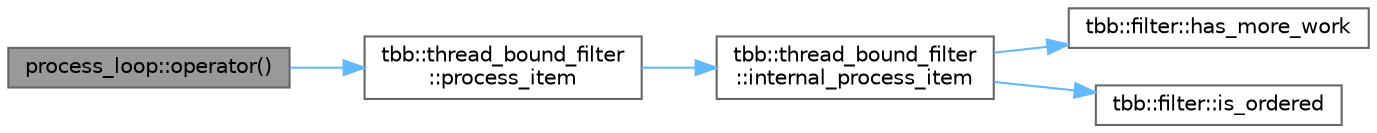 digraph "process_loop::operator()"
{
 // LATEX_PDF_SIZE
  bgcolor="transparent";
  edge [fontname=Helvetica,fontsize=10,labelfontname=Helvetica,labelfontsize=10];
  node [fontname=Helvetica,fontsize=10,shape=box,height=0.2,width=0.4];
  rankdir="LR";
  Node1 [id="Node000001",label="process_loop::operator()",height=0.2,width=0.4,color="gray40", fillcolor="grey60", style="filled", fontcolor="black",tooltip=" "];
  Node1 -> Node2 [id="edge5_Node000001_Node000002",color="steelblue1",style="solid",tooltip=" "];
  Node2 [id="Node000002",label="tbb::thread_bound_filter\l::process_item",height=0.2,width=0.4,color="grey40", fillcolor="white", style="filled",URL="$classtbb_1_1thread__bound__filter.html#ab333776ead226405c5b3a6834cd79edf",tooltip="Wait until a data item becomes available, and invoke operator() on that item."];
  Node2 -> Node3 [id="edge6_Node000002_Node000003",color="steelblue1",style="solid",tooltip=" "];
  Node3 [id="Node000003",label="tbb::thread_bound_filter\l::internal_process_item",height=0.2,width=0.4,color="grey40", fillcolor="white", style="filled",URL="$classtbb_1_1thread__bound__filter.html#a8b085275335b9c2388c360982a17e817",tooltip="Internal routine for item processing"];
  Node3 -> Node4 [id="edge7_Node000003_Node000004",color="steelblue1",style="solid",tooltip=" "];
  Node4 [id="Node000004",label="tbb::filter::has_more_work",height=0.2,width=0.4,color="grey40", fillcolor="white", style="filled",URL="$classtbb_1_1filter.html#a56303bf4c54964d7f47e7d99610cf1ce",tooltip="has the filter not yet processed all the tokens it will ever see?"];
  Node3 -> Node5 [id="edge8_Node000003_Node000005",color="steelblue1",style="solid",tooltip=" "];
  Node5 [id="Node000005",label="tbb::filter::is_ordered",height=0.2,width=0.4,color="grey40", fillcolor="white", style="filled",URL="$classtbb_1_1filter.html#a3e4661cc1a54b72224fc6865ddb4c5bf",tooltip="True if filter must receive stream in order."];
}
